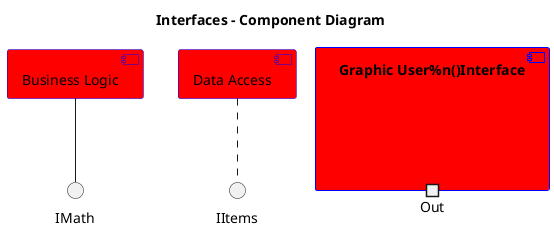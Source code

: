 {
  "sha1": "deurcanwkwsr6kpmjdhlgcg8a0eiyp7",
  "insertion": {
    "when": "2024-06-01T09:03:02.922Z",
    "url": "https://github.com/plantuml/plantuml/discussions/1095",
    "user": "plantuml@gmail.com"
  }
}
@startuml

title Interfaces - Component Diagram

[Business Logic]
[Data Access] as DA  
component "Graphic User%n()Interface" as GUI {
  portout "Out" as out
}
skinparam component {
  color green
  BackgroundColor red
  BorderColor blue
}
skinparam portout {
  color green
  BackgroundColor red
  BorderColor blue
}
interface IMath as Math
interface "IItems" as Items

[Business Logic] -- Math
DA .. Items

@enduml
